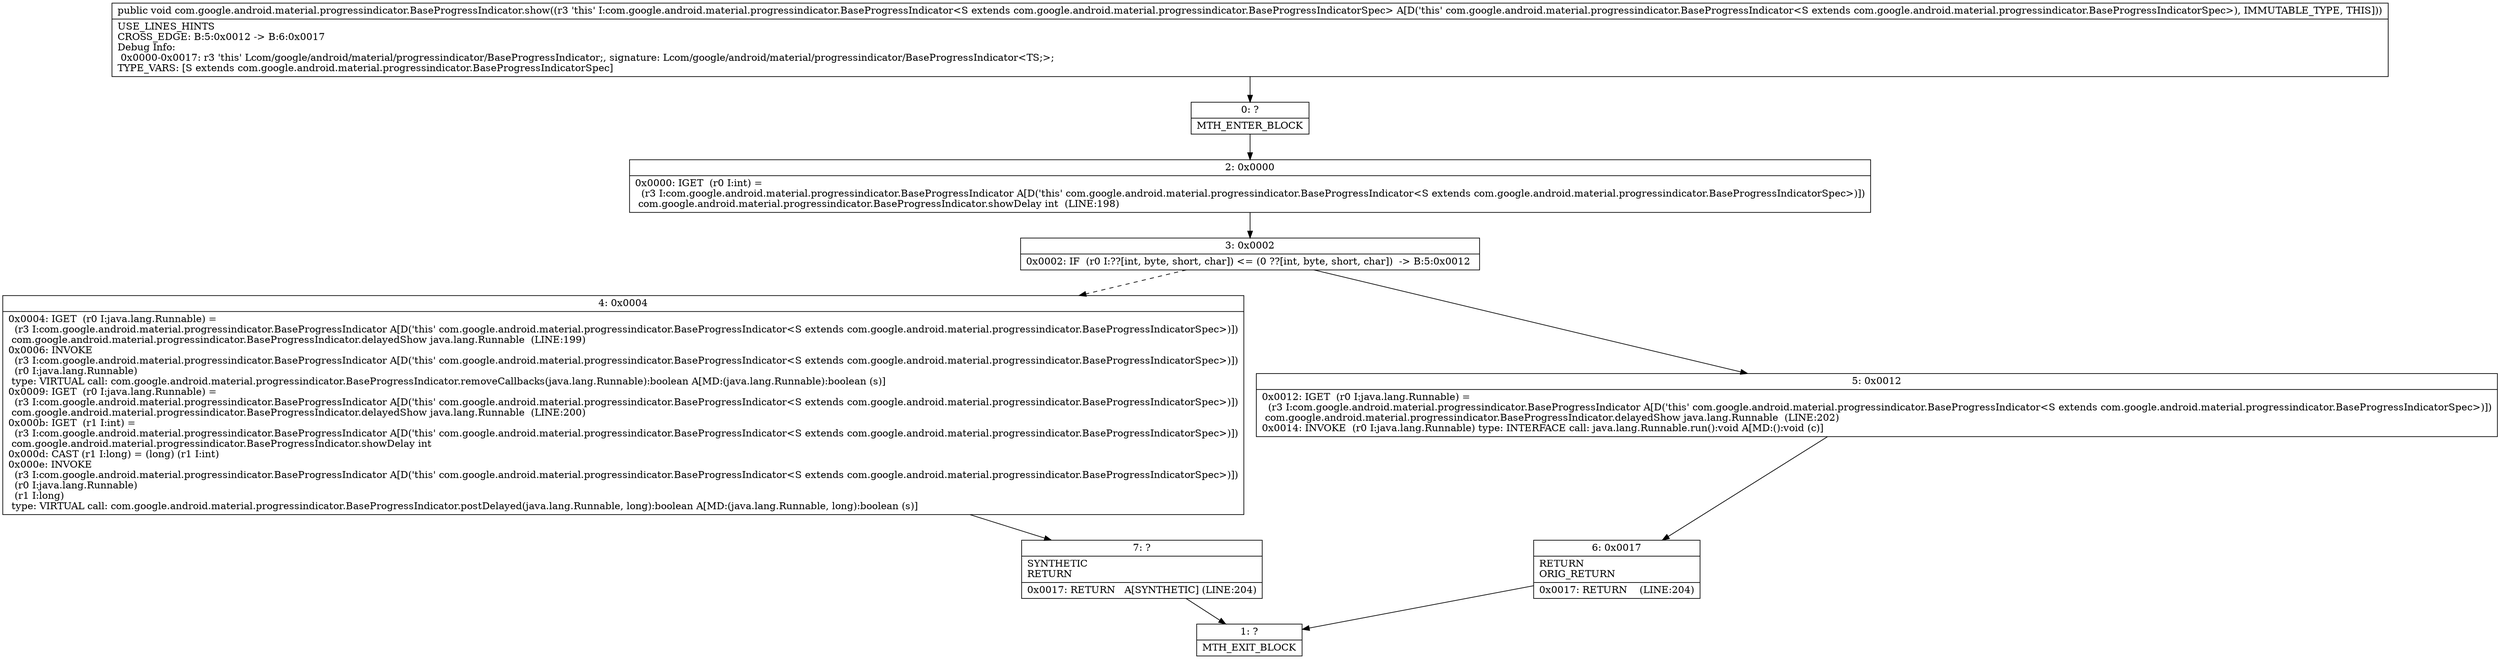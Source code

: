 digraph "CFG forcom.google.android.material.progressindicator.BaseProgressIndicator.show()V" {
Node_0 [shape=record,label="{0\:\ ?|MTH_ENTER_BLOCK\l}"];
Node_2 [shape=record,label="{2\:\ 0x0000|0x0000: IGET  (r0 I:int) = \l  (r3 I:com.google.android.material.progressindicator.BaseProgressIndicator A[D('this' com.google.android.material.progressindicator.BaseProgressIndicator\<S extends com.google.android.material.progressindicator.BaseProgressIndicatorSpec\>)])\l com.google.android.material.progressindicator.BaseProgressIndicator.showDelay int  (LINE:198)\l}"];
Node_3 [shape=record,label="{3\:\ 0x0002|0x0002: IF  (r0 I:??[int, byte, short, char]) \<= (0 ??[int, byte, short, char])  \-\> B:5:0x0012 \l}"];
Node_4 [shape=record,label="{4\:\ 0x0004|0x0004: IGET  (r0 I:java.lang.Runnable) = \l  (r3 I:com.google.android.material.progressindicator.BaseProgressIndicator A[D('this' com.google.android.material.progressindicator.BaseProgressIndicator\<S extends com.google.android.material.progressindicator.BaseProgressIndicatorSpec\>)])\l com.google.android.material.progressindicator.BaseProgressIndicator.delayedShow java.lang.Runnable  (LINE:199)\l0x0006: INVOKE  \l  (r3 I:com.google.android.material.progressindicator.BaseProgressIndicator A[D('this' com.google.android.material.progressindicator.BaseProgressIndicator\<S extends com.google.android.material.progressindicator.BaseProgressIndicatorSpec\>)])\l  (r0 I:java.lang.Runnable)\l type: VIRTUAL call: com.google.android.material.progressindicator.BaseProgressIndicator.removeCallbacks(java.lang.Runnable):boolean A[MD:(java.lang.Runnable):boolean (s)]\l0x0009: IGET  (r0 I:java.lang.Runnable) = \l  (r3 I:com.google.android.material.progressindicator.BaseProgressIndicator A[D('this' com.google.android.material.progressindicator.BaseProgressIndicator\<S extends com.google.android.material.progressindicator.BaseProgressIndicatorSpec\>)])\l com.google.android.material.progressindicator.BaseProgressIndicator.delayedShow java.lang.Runnable  (LINE:200)\l0x000b: IGET  (r1 I:int) = \l  (r3 I:com.google.android.material.progressindicator.BaseProgressIndicator A[D('this' com.google.android.material.progressindicator.BaseProgressIndicator\<S extends com.google.android.material.progressindicator.BaseProgressIndicatorSpec\>)])\l com.google.android.material.progressindicator.BaseProgressIndicator.showDelay int \l0x000d: CAST (r1 I:long) = (long) (r1 I:int) \l0x000e: INVOKE  \l  (r3 I:com.google.android.material.progressindicator.BaseProgressIndicator A[D('this' com.google.android.material.progressindicator.BaseProgressIndicator\<S extends com.google.android.material.progressindicator.BaseProgressIndicatorSpec\>)])\l  (r0 I:java.lang.Runnable)\l  (r1 I:long)\l type: VIRTUAL call: com.google.android.material.progressindicator.BaseProgressIndicator.postDelayed(java.lang.Runnable, long):boolean A[MD:(java.lang.Runnable, long):boolean (s)]\l}"];
Node_7 [shape=record,label="{7\:\ ?|SYNTHETIC\lRETURN\l|0x0017: RETURN   A[SYNTHETIC] (LINE:204)\l}"];
Node_1 [shape=record,label="{1\:\ ?|MTH_EXIT_BLOCK\l}"];
Node_5 [shape=record,label="{5\:\ 0x0012|0x0012: IGET  (r0 I:java.lang.Runnable) = \l  (r3 I:com.google.android.material.progressindicator.BaseProgressIndicator A[D('this' com.google.android.material.progressindicator.BaseProgressIndicator\<S extends com.google.android.material.progressindicator.BaseProgressIndicatorSpec\>)])\l com.google.android.material.progressindicator.BaseProgressIndicator.delayedShow java.lang.Runnable  (LINE:202)\l0x0014: INVOKE  (r0 I:java.lang.Runnable) type: INTERFACE call: java.lang.Runnable.run():void A[MD:():void (c)]\l}"];
Node_6 [shape=record,label="{6\:\ 0x0017|RETURN\lORIG_RETURN\l|0x0017: RETURN    (LINE:204)\l}"];
MethodNode[shape=record,label="{public void com.google.android.material.progressindicator.BaseProgressIndicator.show((r3 'this' I:com.google.android.material.progressindicator.BaseProgressIndicator\<S extends com.google.android.material.progressindicator.BaseProgressIndicatorSpec\> A[D('this' com.google.android.material.progressindicator.BaseProgressIndicator\<S extends com.google.android.material.progressindicator.BaseProgressIndicatorSpec\>), IMMUTABLE_TYPE, THIS]))  | USE_LINES_HINTS\lCROSS_EDGE: B:5:0x0012 \-\> B:6:0x0017\lDebug Info:\l  0x0000\-0x0017: r3 'this' Lcom\/google\/android\/material\/progressindicator\/BaseProgressIndicator;, signature: Lcom\/google\/android\/material\/progressindicator\/BaseProgressIndicator\<TS;\>;\lTYPE_VARS: [S extends com.google.android.material.progressindicator.BaseProgressIndicatorSpec]\l}"];
MethodNode -> Node_0;Node_0 -> Node_2;
Node_2 -> Node_3;
Node_3 -> Node_4[style=dashed];
Node_3 -> Node_5;
Node_4 -> Node_7;
Node_7 -> Node_1;
Node_5 -> Node_6;
Node_6 -> Node_1;
}

